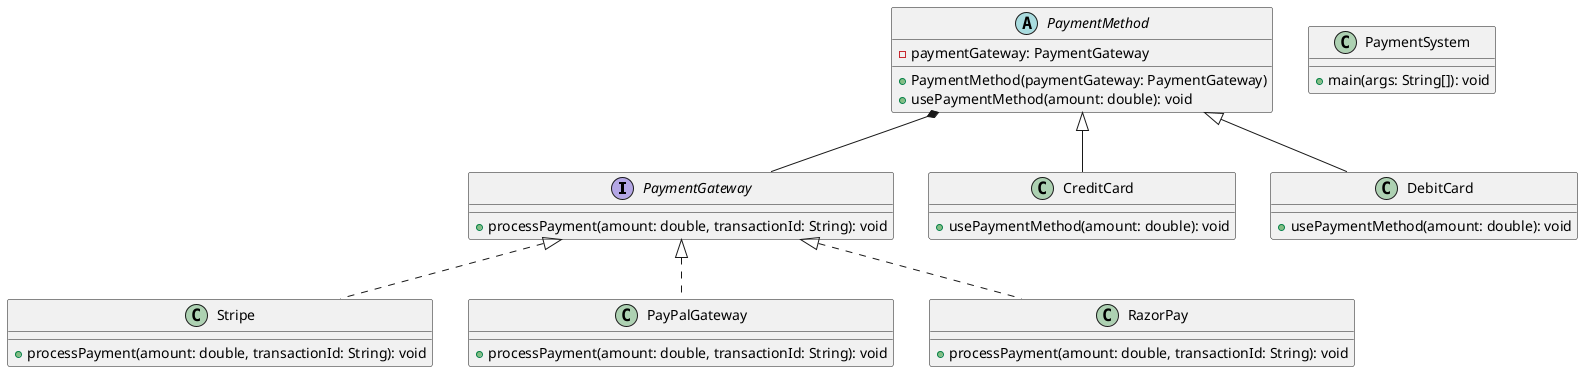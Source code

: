 @startuml

' Interfaces
interface PaymentGateway {
    +processPayment(amount: double, transactionId: String): void
}

' Implementations of PaymentGateway
class Stripe implements PaymentGateway {
    +processPayment(amount: double, transactionId: String): void
}

class PayPalGateway implements PaymentGateway {
    +processPayment(amount: double, transactionId: String): void
}

class RazorPay implements PaymentGateway {
    +processPayment(amount: double, transactionId: String): void
}

' Abstract PaymentMethod
abstract class PaymentMethod {
    -paymentGateway: PaymentGateway
    +PaymentMethod(paymentGateway: PaymentGateway)
    +usePaymentMethod(amount: double): void
}

' Concrete Payment Methods
class CreditCard extends PaymentMethod {
    +usePaymentMethod(amount: double): void
}

class DebitCard extends PaymentMethod {
    +usePaymentMethod(amount: double): void
}


' Main class
class PaymentSystem {
    +main(args: String[]): void
}

PaymentMethod *-- PaymentGateway

@enduml
